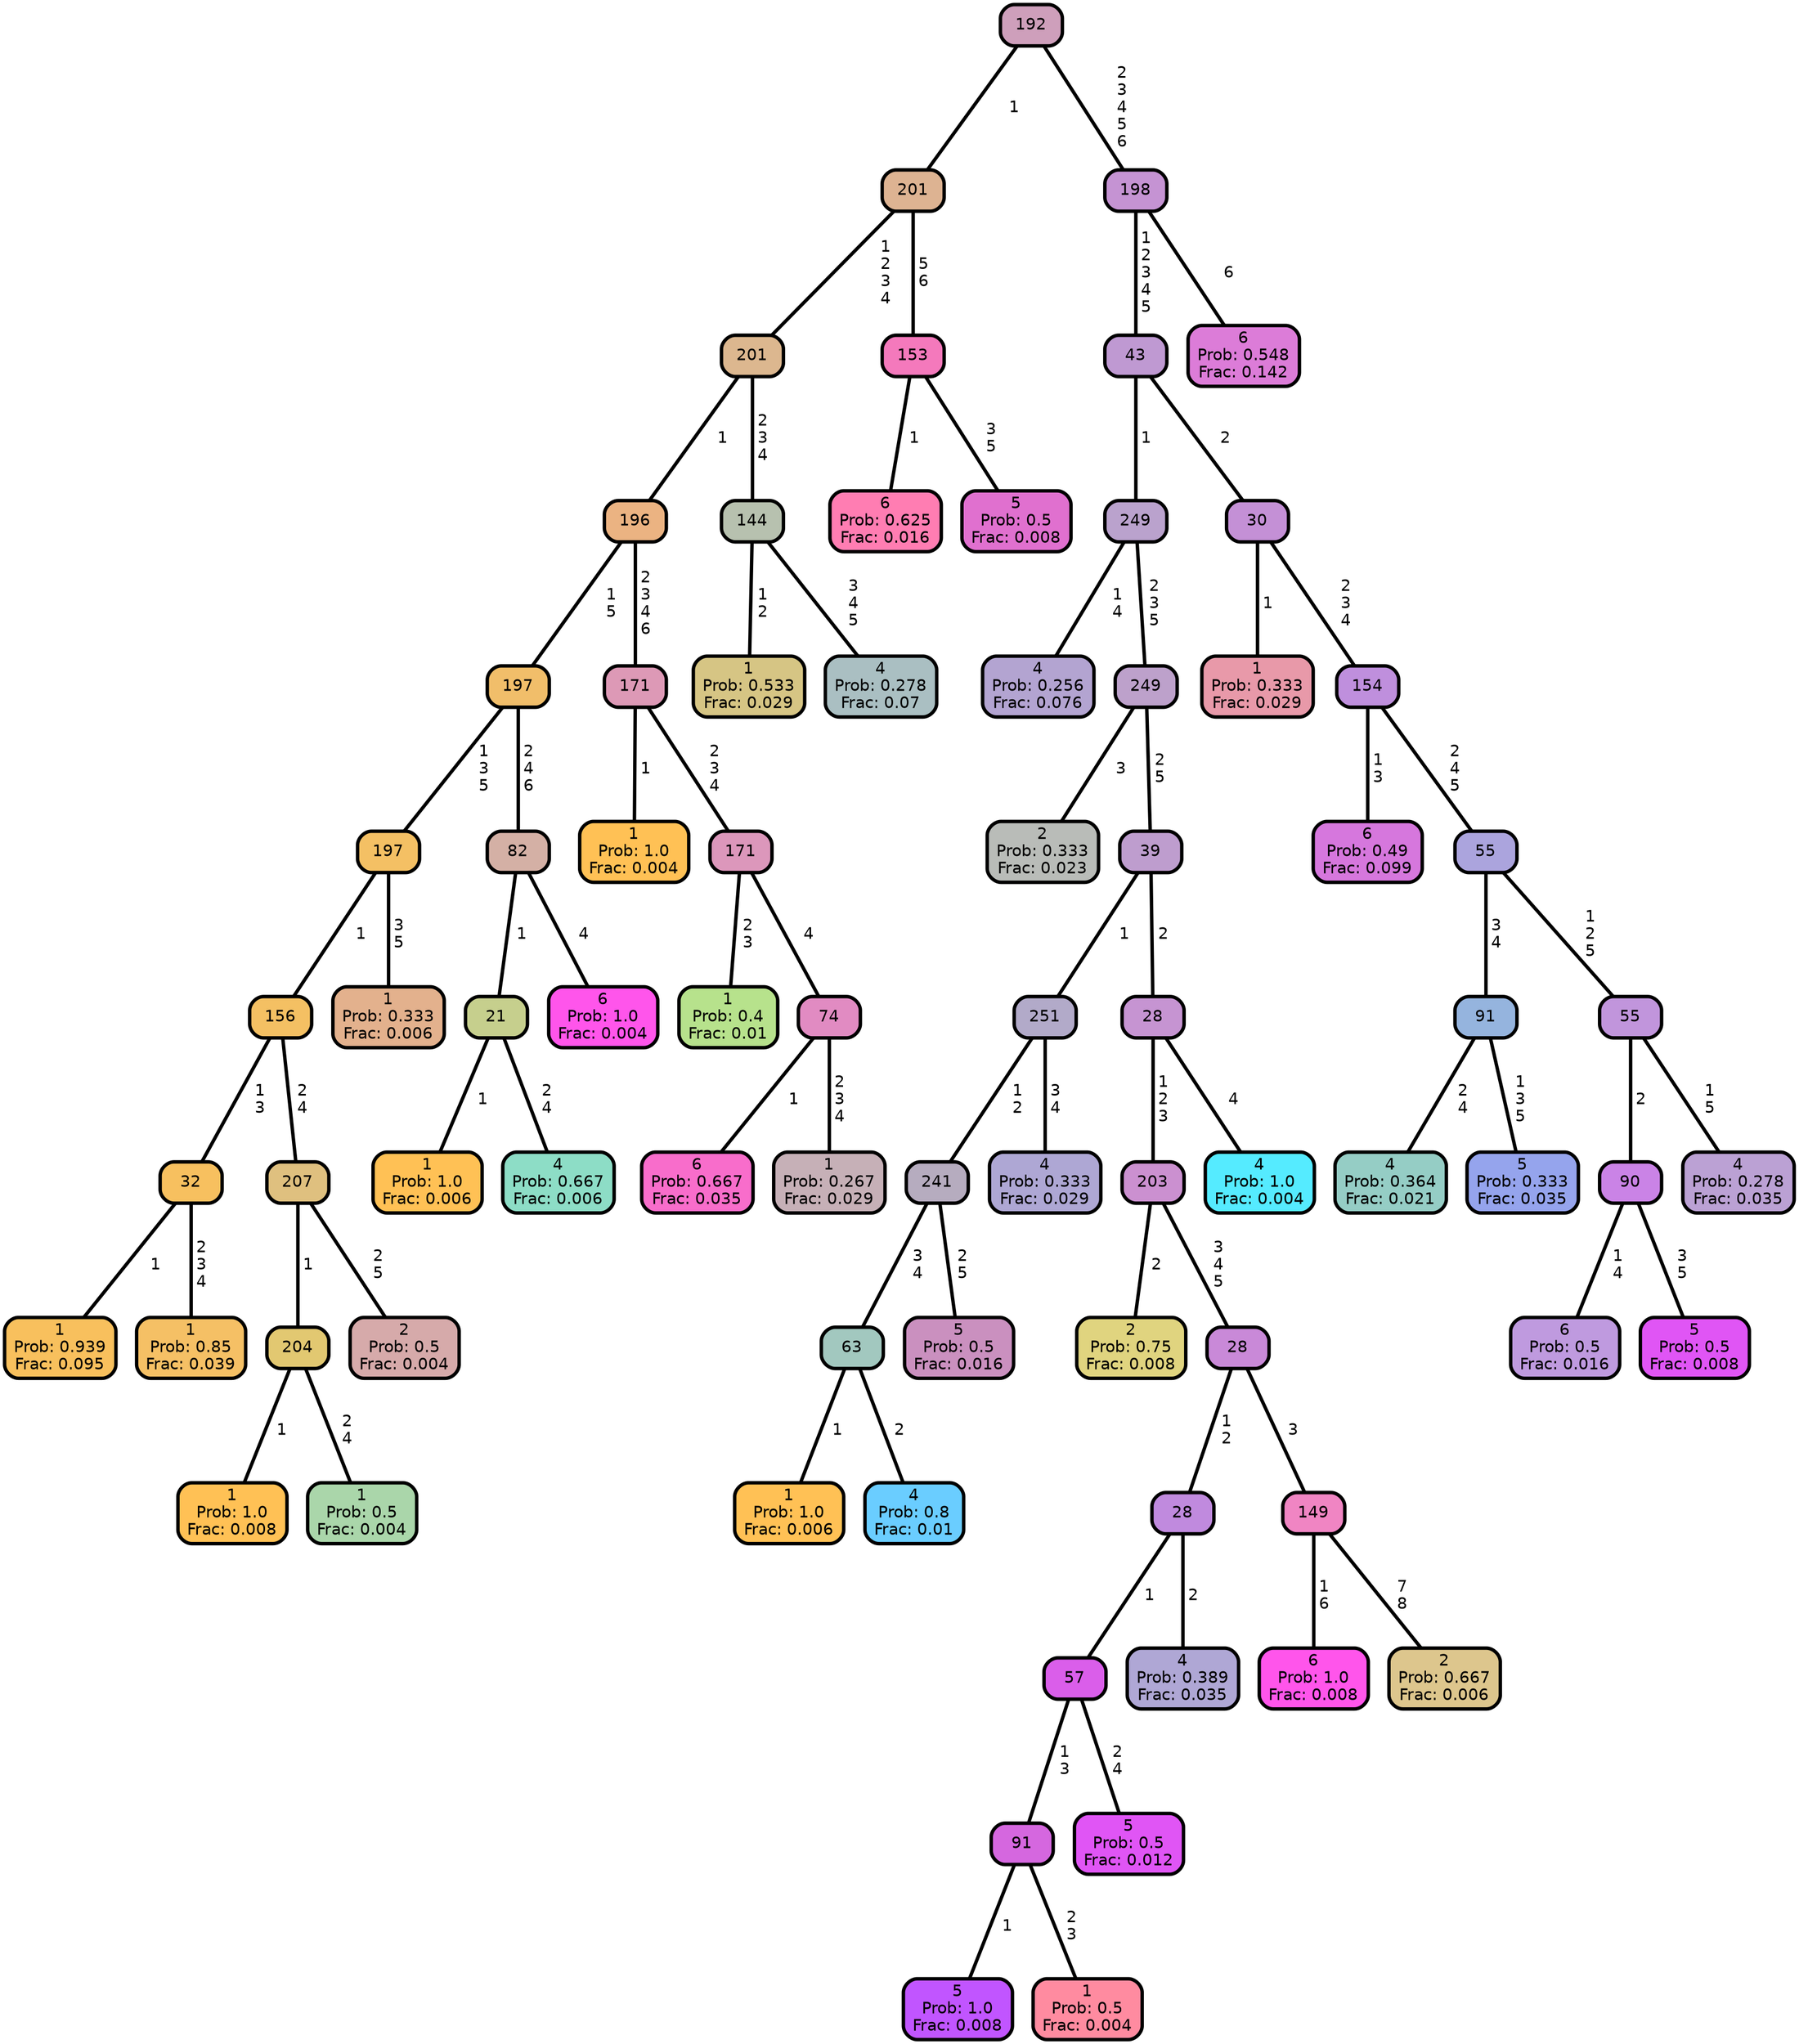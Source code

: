 graph Tree {
node [shape=box, style="filled, rounded",color="black",penwidth="3",fontcolor="black",                 fontname=helvetica] ;
graph [ranksep="0 equally", splines=straight,                 bgcolor=transparent, dpi=200] ;
edge [fontname=helvetica, color=black] ;
0 [label="1
Prob: 0.939
Frac: 0.095", fillcolor="#f8c05d"] ;
1 [label="32", fillcolor="#f7c05f"] ;
2 [label="1
Prob: 0.85
Frac: 0.039", fillcolor="#f5c065"] ;
3 [label="156", fillcolor="#f4c063"] ;
4 [label="1
Prob: 1.0
Frac: 0.008", fillcolor="#ffc155"] ;
5 [label="204", fillcolor="#e2c871"] ;
6 [label="1
Prob: 0.5
Frac: 0.004", fillcolor="#aad6aa"] ;
7 [label="207", fillcolor="#dfc07f"] ;
8 [label="2
Prob: 0.5
Frac: 0.004", fillcolor="#d6aaaa"] ;
9 [label="197", fillcolor="#f4c064"] ;
10 [label="1
Prob: 0.333
Frac: 0.006", fillcolor="#e3b18d"] ;
11 [label="197", fillcolor="#f1be6a"] ;
12 [label="1
Prob: 1.0
Frac: 0.006", fillcolor="#ffc155"] ;
13 [label="21", fillcolor="#c6cf8d"] ;
14 [label="4
Prob: 0.667
Frac: 0.006", fillcolor="#8dddc6"] ;
15 [label="82", fillcolor="#d4b0a5"] ;
16 [label="6
Prob: 1.0
Frac: 0.004", fillcolor="#ff55eb"] ;
17 [label="196", fillcolor="#ebb382"] ;
18 [label="1
Prob: 1.0
Frac: 0.004", fillcolor="#ffc155"] ;
19 [label="171", fillcolor="#dd99b6"] ;
20 [label="1
Prob: 0.4
Frac: 0.01", fillcolor="#b7e28c"] ;
21 [label="171", fillcolor="#dc97bb"] ;
22 [label="6
Prob: 0.667
Frac: 0.035", fillcolor="#f86dcb"] ;
23 [label="74", fillcolor="#e18bc2"] ;
24 [label="1
Prob: 0.267
Frac: 0.029", fillcolor="#c6b0b7"] ;
25 [label="201", fillcolor="#dcb78f"] ;
26 [label="1
Prob: 0.533
Frac: 0.029", fillcolor="#d6c584"] ;
27 [label="144", fillcolor="#b7c1af"] ;
28 [label="4
Prob: 0.278
Frac: 0.07", fillcolor="#aabfc2"] ;
29 [label="201", fillcolor="#ddb392"] ;
30 [label="6
Prob: 0.625
Frac: 0.016", fillcolor="#ff7db2"] ;
31 [label="153", fillcolor="#f479bc"] ;
32 [label="5
Prob: 0.5
Frac: 0.008", fillcolor="#e070cf"] ;
33 [label="192", fillcolor="#ce9fbb"] ;
34 [label="4
Prob: 0.256
Frac: 0.076", fillcolor="#b3a4d1"] ;
35 [label="249", fillcolor="#baa2cd"] ;
36 [label="2
Prob: 0.333
Frac: 0.023", fillcolor="#b9bcb8"] ;
37 [label="249", fillcolor="#bda1cb"] ;
38 [label="1
Prob: 1.0
Frac: 0.006", fillcolor="#ffc155"] ;
39 [label="63", fillcolor="#a2c8bf"] ;
40 [label="4
Prob: 0.8
Frac: 0.01", fillcolor="#6acdff"] ;
41 [label="241", fillcolor="#b6acbf"] ;
42 [label="5
Prob: 0.5
Frac: 0.016", fillcolor="#ca90bf"] ;
43 [label="251", fillcolor="#b2aac9"] ;
44 [label="4
Prob: 0.333
Frac: 0.029", fillcolor="#aea7d4"] ;
45 [label="39", fillcolor="#be9dce"] ;
46 [label="2
Prob: 0.75
Frac: 0.008", fillcolor="#e0d47f"] ;
47 [label="203", fillcolor="#cb90d0"] ;
48 [label="5
Prob: 1.0
Frac: 0.008", fillcolor="#c155ff"] ;
49 [label="91", fillcolor="#d567df"] ;
50 [label="1
Prob: 0.5
Frac: 0.004", fillcolor="#ff8ba0"] ;
51 [label="57", fillcolor="#da5eea"] ;
52 [label="5
Prob: 0.5
Frac: 0.012", fillcolor="#e055f5"] ;
53 [label="28", fillcolor="#c08ade"] ;
54 [label="4
Prob: 0.389
Frac: 0.035", fillcolor="#afa7d5"] ;
55 [label="28", fillcolor="#c989d8"] ;
56 [label="6
Prob: 1.0
Frac: 0.008", fillcolor="#ff55eb"] ;
57 [label="149", fillcolor="#f085c3"] ;
58 [label="2
Prob: 0.667
Frac: 0.006", fillcolor="#ddc68d"] ;
59 [label="28", fillcolor="#c694d2"] ;
60 [label="4
Prob: 1.0
Frac: 0.004", fillcolor="#55ebff"] ;
61 [label="43", fillcolor="#bf99d2"] ;
62 [label="1
Prob: 0.333
Frac: 0.029", fillcolor="#e899a9"] ;
63 [label="30", fillcolor="#c490d6"] ;
64 [label="6
Prob: 0.49
Frac: 0.099", fillcolor="#d677dd"] ;
65 [label="154", fillcolor="#bf8fdd"] ;
66 [label="4
Prob: 0.364
Frac: 0.021", fillcolor="#95cdc5"] ;
67 [label="91", fillcolor="#95b4de"] ;
68 [label="5
Prob: 0.333
Frac: 0.035", fillcolor="#95a4ed"] ;
69 [label="55", fillcolor="#aba4dd"] ;
70 [label="6
Prob: 0.5
Frac: 0.016", fillcolor="#bf9adf"] ;
71 [label="90", fillcolor="#ca83e6"] ;
72 [label="5
Prob: 0.5
Frac: 0.008", fillcolor="#e055f5"] ;
73 [label="55", fillcolor="#c195dc"] ;
74 [label="4
Prob: 0.278
Frac: 0.035", fillcolor="#bba1d4"] ;
75 [label="198", fillcolor="#c593d3"] ;
76 [label="6
Prob: 0.548
Frac: 0.142", fillcolor="#dc7cd8"] ;
1 -- 0 [label=" 1",penwidth=3] ;
1 -- 2 [label=" 2\n 3\n 4",penwidth=3] ;
3 -- 1 [label=" 1\n 3",penwidth=3] ;
3 -- 7 [label=" 2\n 4",penwidth=3] ;
5 -- 4 [label=" 1",penwidth=3] ;
5 -- 6 [label=" 2\n 4",penwidth=3] ;
7 -- 5 [label=" 1",penwidth=3] ;
7 -- 8 [label=" 2\n 5",penwidth=3] ;
9 -- 3 [label=" 1",penwidth=3] ;
9 -- 10 [label=" 3\n 5",penwidth=3] ;
11 -- 9 [label=" 1\n 3\n 5",penwidth=3] ;
11 -- 15 [label=" 2\n 4\n 6",penwidth=3] ;
13 -- 12 [label=" 1",penwidth=3] ;
13 -- 14 [label=" 2\n 4",penwidth=3] ;
15 -- 13 [label=" 1",penwidth=3] ;
15 -- 16 [label=" 4",penwidth=3] ;
17 -- 11 [label=" 1\n 5",penwidth=3] ;
17 -- 19 [label=" 2\n 3\n 4\n 6",penwidth=3] ;
19 -- 18 [label=" 1",penwidth=3] ;
19 -- 21 [label=" 2\n 3\n 4",penwidth=3] ;
21 -- 20 [label=" 2\n 3",penwidth=3] ;
21 -- 23 [label=" 4",penwidth=3] ;
23 -- 22 [label=" 1",penwidth=3] ;
23 -- 24 [label=" 2\n 3\n 4",penwidth=3] ;
25 -- 17 [label=" 1",penwidth=3] ;
25 -- 27 [label=" 2\n 3\n 4",penwidth=3] ;
27 -- 26 [label=" 1\n 2",penwidth=3] ;
27 -- 28 [label=" 3\n 4\n 5",penwidth=3] ;
29 -- 25 [label=" 1\n 2\n 3\n 4",penwidth=3] ;
29 -- 31 [label=" 5\n 6",penwidth=3] ;
31 -- 30 [label=" 1",penwidth=3] ;
31 -- 32 [label=" 3\n 5",penwidth=3] ;
33 -- 29 [label=" 1",penwidth=3] ;
33 -- 75 [label=" 2\n 3\n 4\n 5\n 6",penwidth=3] ;
35 -- 34 [label=" 1\n 4",penwidth=3] ;
35 -- 37 [label=" 2\n 3\n 5",penwidth=3] ;
37 -- 36 [label=" 3",penwidth=3] ;
37 -- 45 [label=" 2\n 5",penwidth=3] ;
39 -- 38 [label=" 1",penwidth=3] ;
39 -- 40 [label=" 2",penwidth=3] ;
41 -- 39 [label=" 3\n 4",penwidth=3] ;
41 -- 42 [label=" 2\n 5",penwidth=3] ;
43 -- 41 [label=" 1\n 2",penwidth=3] ;
43 -- 44 [label=" 3\n 4",penwidth=3] ;
45 -- 43 [label=" 1",penwidth=3] ;
45 -- 59 [label=" 2",penwidth=3] ;
47 -- 46 [label=" 2",penwidth=3] ;
47 -- 55 [label=" 3\n 4\n 5",penwidth=3] ;
49 -- 48 [label=" 1",penwidth=3] ;
49 -- 50 [label=" 2\n 3",penwidth=3] ;
51 -- 49 [label=" 1\n 3",penwidth=3] ;
51 -- 52 [label=" 2\n 4",penwidth=3] ;
53 -- 51 [label=" 1",penwidth=3] ;
53 -- 54 [label=" 2",penwidth=3] ;
55 -- 53 [label=" 1\n 2",penwidth=3] ;
55 -- 57 [label=" 3",penwidth=3] ;
57 -- 56 [label=" 1\n 6",penwidth=3] ;
57 -- 58 [label=" 7\n 8",penwidth=3] ;
59 -- 47 [label=" 1\n 2\n 3",penwidth=3] ;
59 -- 60 [label=" 4",penwidth=3] ;
61 -- 35 [label=" 1",penwidth=3] ;
61 -- 63 [label=" 2",penwidth=3] ;
63 -- 62 [label=" 1",penwidth=3] ;
63 -- 65 [label=" 2\n 3\n 4",penwidth=3] ;
65 -- 64 [label=" 1\n 3",penwidth=3] ;
65 -- 69 [label=" 2\n 4\n 5",penwidth=3] ;
67 -- 66 [label=" 2\n 4",penwidth=3] ;
67 -- 68 [label=" 1\n 3\n 5",penwidth=3] ;
69 -- 67 [label=" 3\n 4",penwidth=3] ;
69 -- 73 [label=" 1\n 2\n 5",penwidth=3] ;
71 -- 70 [label=" 1\n 4",penwidth=3] ;
71 -- 72 [label=" 3\n 5",penwidth=3] ;
73 -- 71 [label=" 2",penwidth=3] ;
73 -- 74 [label=" 1\n 5",penwidth=3] ;
75 -- 61 [label=" 1\n 2\n 3\n 4\n 5",penwidth=3] ;
75 -- 76 [label=" 6",penwidth=3] ;
{rank = same;}}